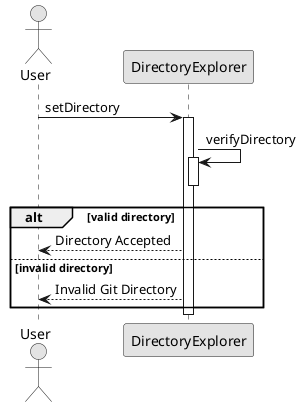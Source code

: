 @startuml sequence_diagram1
skinparam monochrome true
actor User as user
participant "DirectoryExplorer" as a1

user -> a1: setDirectory
activate a1

a1 -> a1: verifyDirectory
activate a1
deactivate a1

alt valid directory
    a1 --> user: Directory Accepted
else invalid directory
    a1 --> user: Invalid Git Directory
end
deactivate a1

@enduml